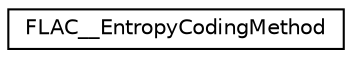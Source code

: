 digraph "Graphical Class Hierarchy"
{
 // LATEX_PDF_SIZE
  edge [fontname="Helvetica",fontsize="10",labelfontname="Helvetica",labelfontsize="10"];
  node [fontname="Helvetica",fontsize="10",shape=record];
  rankdir="LR";
  Node0 [label="FLAC__EntropyCodingMethod",height=0.2,width=0.4,color="black", fillcolor="white", style="filled",URL="$de/d96/structFLAC____EntropyCodingMethod.html",tooltip=" "];
}
